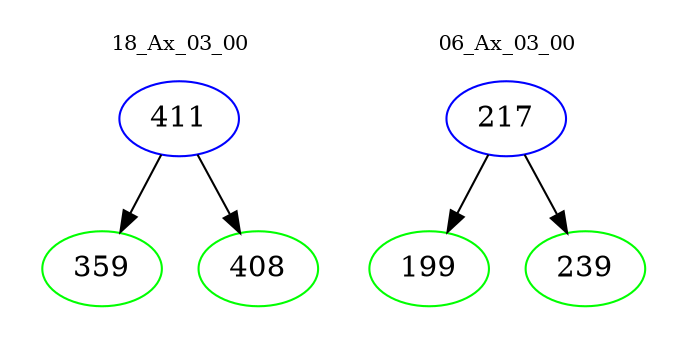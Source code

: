 digraph{
subgraph cluster_0 {
color = white
label = "18_Ax_03_00";
fontsize=10;
T0_411 [label="411", color="blue"]
T0_411 -> T0_359 [color="black"]
T0_359 [label="359", color="green"]
T0_411 -> T0_408 [color="black"]
T0_408 [label="408", color="green"]
}
subgraph cluster_1 {
color = white
label = "06_Ax_03_00";
fontsize=10;
T1_217 [label="217", color="blue"]
T1_217 -> T1_199 [color="black"]
T1_199 [label="199", color="green"]
T1_217 -> T1_239 [color="black"]
T1_239 [label="239", color="green"]
}
}

